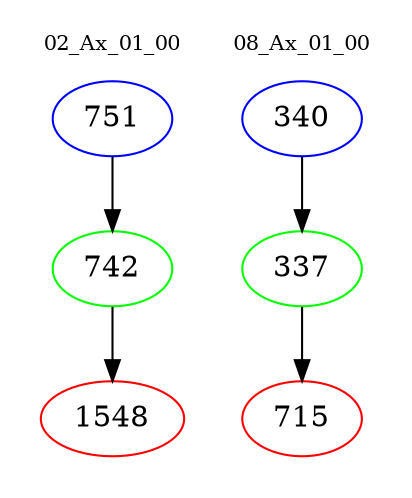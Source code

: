 digraph{
subgraph cluster_0 {
color = white
label = "02_Ax_01_00";
fontsize=10;
T0_751 [label="751", color="blue"]
T0_751 -> T0_742 [color="black"]
T0_742 [label="742", color="green"]
T0_742 -> T0_1548 [color="black"]
T0_1548 [label="1548", color="red"]
}
subgraph cluster_1 {
color = white
label = "08_Ax_01_00";
fontsize=10;
T1_340 [label="340", color="blue"]
T1_340 -> T1_337 [color="black"]
T1_337 [label="337", color="green"]
T1_337 -> T1_715 [color="black"]
T1_715 [label="715", color="red"]
}
}
